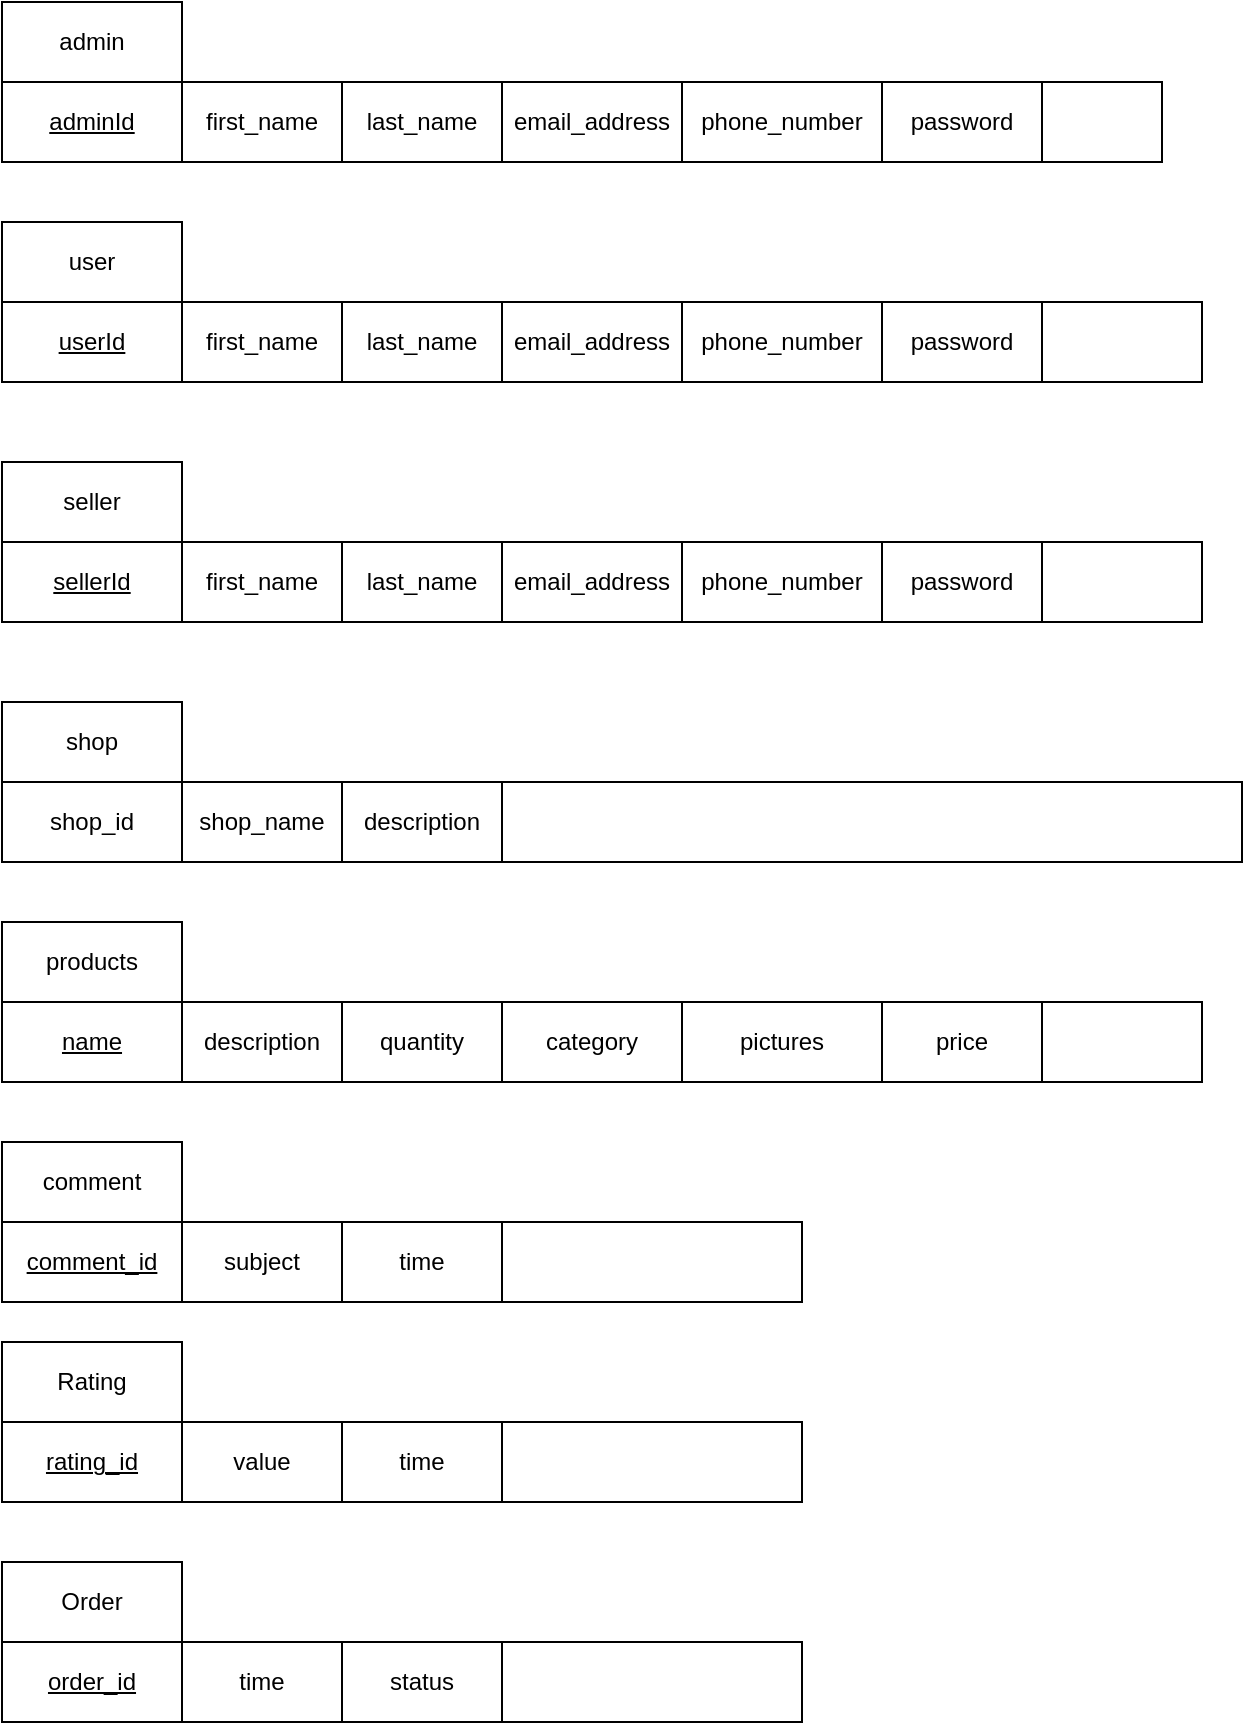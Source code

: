<mxfile version="24.8.3">
  <diagram id="x39rKmUlDmbBP2rv7d7g" name="Page-1">
    <mxGraphModel dx="1500" dy="796" grid="1" gridSize="10" guides="1" tooltips="1" connect="1" arrows="1" fold="1" page="1" pageScale="1" pageWidth="1169" pageHeight="1654" math="0" shadow="0">
      <root>
        <mxCell id="0" />
        <mxCell id="1" parent="0" />
        <mxCell id="-HPrDXW2o46b9N6nXztY-1" value="admin" style="rounded=0;whiteSpace=wrap;html=1;" parent="1" vertex="1">
          <mxGeometry x="50" y="100" width="90" height="40" as="geometry" />
        </mxCell>
        <mxCell id="-HPrDXW2o46b9N6nXztY-2" value="" style="rounded=0;whiteSpace=wrap;html=1;" parent="1" vertex="1">
          <mxGeometry x="50" y="140" width="580" height="40" as="geometry" />
        </mxCell>
        <mxCell id="-HPrDXW2o46b9N6nXztY-3" value="&lt;u&gt;adminId&lt;/u&gt;" style="rounded=0;whiteSpace=wrap;html=1;" parent="1" vertex="1">
          <mxGeometry x="50" y="140" width="90" height="40" as="geometry" />
        </mxCell>
        <mxCell id="-HPrDXW2o46b9N6nXztY-4" value="first_name" style="rounded=0;whiteSpace=wrap;html=1;" parent="1" vertex="1">
          <mxGeometry x="140" y="140" width="80" height="40" as="geometry" />
        </mxCell>
        <mxCell id="-HPrDXW2o46b9N6nXztY-5" value="last_name" style="rounded=0;whiteSpace=wrap;html=1;" parent="1" vertex="1">
          <mxGeometry x="220" y="140" width="80" height="40" as="geometry" />
        </mxCell>
        <mxCell id="-HPrDXW2o46b9N6nXztY-6" value="email_address" style="rounded=0;whiteSpace=wrap;html=1;" parent="1" vertex="1">
          <mxGeometry x="300" y="140" width="90" height="40" as="geometry" />
        </mxCell>
        <mxCell id="-HPrDXW2o46b9N6nXztY-7" value="phone_number" style="rounded=0;whiteSpace=wrap;html=1;" parent="1" vertex="1">
          <mxGeometry x="390" y="140" width="100" height="40" as="geometry" />
        </mxCell>
        <mxCell id="-HPrDXW2o46b9N6nXztY-8" value="password" style="rounded=0;whiteSpace=wrap;html=1;" parent="1" vertex="1">
          <mxGeometry x="490" y="140" width="80" height="40" as="geometry" />
        </mxCell>
        <mxCell id="-HPrDXW2o46b9N6nXztY-9" value="user" style="rounded=0;whiteSpace=wrap;html=1;" parent="1" vertex="1">
          <mxGeometry x="50" y="210" width="90" height="40" as="geometry" />
        </mxCell>
        <mxCell id="-HPrDXW2o46b9N6nXztY-10" value="" style="rounded=0;whiteSpace=wrap;html=1;" parent="1" vertex="1">
          <mxGeometry x="50" y="250" width="600" height="40" as="geometry" />
        </mxCell>
        <mxCell id="-HPrDXW2o46b9N6nXztY-11" value="&lt;u&gt;userId&lt;/u&gt;" style="rounded=0;whiteSpace=wrap;html=1;" parent="1" vertex="1">
          <mxGeometry x="50" y="250" width="90" height="40" as="geometry" />
        </mxCell>
        <mxCell id="-HPrDXW2o46b9N6nXztY-12" value="first_name" style="rounded=0;whiteSpace=wrap;html=1;" parent="1" vertex="1">
          <mxGeometry x="140" y="250" width="80" height="40" as="geometry" />
        </mxCell>
        <mxCell id="-HPrDXW2o46b9N6nXztY-13" value="last_name" style="rounded=0;whiteSpace=wrap;html=1;" parent="1" vertex="1">
          <mxGeometry x="220" y="250" width="80" height="40" as="geometry" />
        </mxCell>
        <mxCell id="-HPrDXW2o46b9N6nXztY-14" value="email_address" style="rounded=0;whiteSpace=wrap;html=1;" parent="1" vertex="1">
          <mxGeometry x="300" y="250" width="90" height="40" as="geometry" />
        </mxCell>
        <mxCell id="-HPrDXW2o46b9N6nXztY-15" value="phone_number" style="rounded=0;whiteSpace=wrap;html=1;" parent="1" vertex="1">
          <mxGeometry x="390" y="250" width="100" height="40" as="geometry" />
        </mxCell>
        <mxCell id="-HPrDXW2o46b9N6nXztY-16" value="password" style="rounded=0;whiteSpace=wrap;html=1;" parent="1" vertex="1">
          <mxGeometry x="490" y="250" width="80" height="40" as="geometry" />
        </mxCell>
        <mxCell id="-HPrDXW2o46b9N6nXztY-17" value="seller" style="rounded=0;whiteSpace=wrap;html=1;" parent="1" vertex="1">
          <mxGeometry x="50" y="330" width="90" height="40" as="geometry" />
        </mxCell>
        <mxCell id="-HPrDXW2o46b9N6nXztY-18" value="" style="rounded=0;whiteSpace=wrap;html=1;" parent="1" vertex="1">
          <mxGeometry x="50" y="370" width="600" height="40" as="geometry" />
        </mxCell>
        <mxCell id="-HPrDXW2o46b9N6nXztY-19" value="&lt;u&gt;sellerId&lt;/u&gt;" style="rounded=0;whiteSpace=wrap;html=1;" parent="1" vertex="1">
          <mxGeometry x="50" y="370" width="90" height="40" as="geometry" />
        </mxCell>
        <mxCell id="-HPrDXW2o46b9N6nXztY-20" value="first_name" style="rounded=0;whiteSpace=wrap;html=1;" parent="1" vertex="1">
          <mxGeometry x="140" y="370" width="80" height="40" as="geometry" />
        </mxCell>
        <mxCell id="-HPrDXW2o46b9N6nXztY-21" value="last_name" style="rounded=0;whiteSpace=wrap;html=1;" parent="1" vertex="1">
          <mxGeometry x="220" y="370" width="80" height="40" as="geometry" />
        </mxCell>
        <mxCell id="-HPrDXW2o46b9N6nXztY-22" value="email_address" style="rounded=0;whiteSpace=wrap;html=1;" parent="1" vertex="1">
          <mxGeometry x="300" y="370" width="90" height="40" as="geometry" />
        </mxCell>
        <mxCell id="-HPrDXW2o46b9N6nXztY-23" value="phone_number" style="rounded=0;whiteSpace=wrap;html=1;" parent="1" vertex="1">
          <mxGeometry x="390" y="370" width="100" height="40" as="geometry" />
        </mxCell>
        <mxCell id="-HPrDXW2o46b9N6nXztY-24" value="password" style="rounded=0;whiteSpace=wrap;html=1;" parent="1" vertex="1">
          <mxGeometry x="490" y="370" width="80" height="40" as="geometry" />
        </mxCell>
        <mxCell id="nLEHjyZ-f05mS-KULYMX-1" value="shop" style="rounded=0;whiteSpace=wrap;html=1;" vertex="1" parent="1">
          <mxGeometry x="50" y="450" width="90" height="40" as="geometry" />
        </mxCell>
        <mxCell id="nLEHjyZ-f05mS-KULYMX-2" value="" style="rounded=0;whiteSpace=wrap;html=1;" vertex="1" parent="1">
          <mxGeometry x="50" y="490" width="620" height="40" as="geometry" />
        </mxCell>
        <mxCell id="nLEHjyZ-f05mS-KULYMX-3" value="shop_id" style="rounded=0;whiteSpace=wrap;html=1;" vertex="1" parent="1">
          <mxGeometry x="50" y="490" width="90" height="40" as="geometry" />
        </mxCell>
        <mxCell id="nLEHjyZ-f05mS-KULYMX-4" value="shop_name" style="rounded=0;whiteSpace=wrap;html=1;" vertex="1" parent="1">
          <mxGeometry x="140" y="490" width="80" height="40" as="geometry" />
        </mxCell>
        <mxCell id="nLEHjyZ-f05mS-KULYMX-5" value="description" style="rounded=0;whiteSpace=wrap;html=1;" vertex="1" parent="1">
          <mxGeometry x="220" y="490" width="80" height="40" as="geometry" />
        </mxCell>
        <mxCell id="nLEHjyZ-f05mS-KULYMX-6" value="products" style="rounded=0;whiteSpace=wrap;html=1;" vertex="1" parent="1">
          <mxGeometry x="50" y="560" width="90" height="40" as="geometry" />
        </mxCell>
        <mxCell id="nLEHjyZ-f05mS-KULYMX-7" value="" style="rounded=0;whiteSpace=wrap;html=1;" vertex="1" parent="1">
          <mxGeometry x="50" y="600" width="600" height="40" as="geometry" />
        </mxCell>
        <mxCell id="nLEHjyZ-f05mS-KULYMX-8" value="&lt;u&gt;name&lt;/u&gt;" style="rounded=0;whiteSpace=wrap;html=1;" vertex="1" parent="1">
          <mxGeometry x="50" y="600" width="90" height="40" as="geometry" />
        </mxCell>
        <mxCell id="nLEHjyZ-f05mS-KULYMX-9" value="description" style="rounded=0;whiteSpace=wrap;html=1;" vertex="1" parent="1">
          <mxGeometry x="140" y="600" width="80" height="40" as="geometry" />
        </mxCell>
        <mxCell id="nLEHjyZ-f05mS-KULYMX-10" value="quantity" style="rounded=0;whiteSpace=wrap;html=1;" vertex="1" parent="1">
          <mxGeometry x="220" y="600" width="80" height="40" as="geometry" />
        </mxCell>
        <mxCell id="nLEHjyZ-f05mS-KULYMX-11" value="category" style="rounded=0;whiteSpace=wrap;html=1;" vertex="1" parent="1">
          <mxGeometry x="300" y="600" width="90" height="40" as="geometry" />
        </mxCell>
        <mxCell id="nLEHjyZ-f05mS-KULYMX-12" value="pictures" style="rounded=0;whiteSpace=wrap;html=1;" vertex="1" parent="1">
          <mxGeometry x="390" y="600" width="100" height="40" as="geometry" />
        </mxCell>
        <mxCell id="nLEHjyZ-f05mS-KULYMX-13" value="price" style="rounded=0;whiteSpace=wrap;html=1;" vertex="1" parent="1">
          <mxGeometry x="490" y="600" width="80" height="40" as="geometry" />
        </mxCell>
        <mxCell id="nLEHjyZ-f05mS-KULYMX-14" value="comment" style="rounded=0;whiteSpace=wrap;html=1;" vertex="1" parent="1">
          <mxGeometry x="50" y="670" width="90" height="40" as="geometry" />
        </mxCell>
        <mxCell id="nLEHjyZ-f05mS-KULYMX-15" value="" style="rounded=0;whiteSpace=wrap;html=1;" vertex="1" parent="1">
          <mxGeometry x="50" y="710" width="400" height="40" as="geometry" />
        </mxCell>
        <mxCell id="nLEHjyZ-f05mS-KULYMX-16" value="&lt;u&gt;comment_id&lt;/u&gt;" style="rounded=0;whiteSpace=wrap;html=1;" vertex="1" parent="1">
          <mxGeometry x="50" y="710" width="90" height="40" as="geometry" />
        </mxCell>
        <mxCell id="nLEHjyZ-f05mS-KULYMX-17" value="subject" style="rounded=0;whiteSpace=wrap;html=1;" vertex="1" parent="1">
          <mxGeometry x="140" y="710" width="80" height="40" as="geometry" />
        </mxCell>
        <mxCell id="nLEHjyZ-f05mS-KULYMX-18" value="time" style="rounded=0;whiteSpace=wrap;html=1;" vertex="1" parent="1">
          <mxGeometry x="220" y="710" width="80" height="40" as="geometry" />
        </mxCell>
        <mxCell id="nLEHjyZ-f05mS-KULYMX-22" value="Rating" style="rounded=0;whiteSpace=wrap;html=1;" vertex="1" parent="1">
          <mxGeometry x="50" y="770" width="90" height="40" as="geometry" />
        </mxCell>
        <mxCell id="nLEHjyZ-f05mS-KULYMX-23" value="" style="rounded=0;whiteSpace=wrap;html=1;" vertex="1" parent="1">
          <mxGeometry x="50" y="810" width="400" height="40" as="geometry" />
        </mxCell>
        <mxCell id="nLEHjyZ-f05mS-KULYMX-24" value="&lt;u&gt;rating_id&lt;/u&gt;" style="rounded=0;whiteSpace=wrap;html=1;" vertex="1" parent="1">
          <mxGeometry x="50" y="810" width="90" height="40" as="geometry" />
        </mxCell>
        <mxCell id="nLEHjyZ-f05mS-KULYMX-25" value="value" style="rounded=0;whiteSpace=wrap;html=1;" vertex="1" parent="1">
          <mxGeometry x="140" y="810" width="80" height="40" as="geometry" />
        </mxCell>
        <mxCell id="nLEHjyZ-f05mS-KULYMX-26" value="time" style="rounded=0;whiteSpace=wrap;html=1;" vertex="1" parent="1">
          <mxGeometry x="220" y="810" width="80" height="40" as="geometry" />
        </mxCell>
        <mxCell id="nLEHjyZ-f05mS-KULYMX-27" value="Order" style="rounded=0;whiteSpace=wrap;html=1;" vertex="1" parent="1">
          <mxGeometry x="50" y="880" width="90" height="40" as="geometry" />
        </mxCell>
        <mxCell id="nLEHjyZ-f05mS-KULYMX-28" value="" style="rounded=0;whiteSpace=wrap;html=1;" vertex="1" parent="1">
          <mxGeometry x="50" y="920" width="400" height="40" as="geometry" />
        </mxCell>
        <mxCell id="nLEHjyZ-f05mS-KULYMX-29" value="&lt;u&gt;order_id&lt;/u&gt;" style="rounded=0;whiteSpace=wrap;html=1;" vertex="1" parent="1">
          <mxGeometry x="50" y="920" width="90" height="40" as="geometry" />
        </mxCell>
        <mxCell id="nLEHjyZ-f05mS-KULYMX-30" value="time" style="rounded=0;whiteSpace=wrap;html=1;" vertex="1" parent="1">
          <mxGeometry x="140" y="920" width="80" height="40" as="geometry" />
        </mxCell>
        <mxCell id="nLEHjyZ-f05mS-KULYMX-31" value="status" style="rounded=0;whiteSpace=wrap;html=1;" vertex="1" parent="1">
          <mxGeometry x="220" y="920" width="80" height="40" as="geometry" />
        </mxCell>
      </root>
    </mxGraphModel>
  </diagram>
</mxfile>
